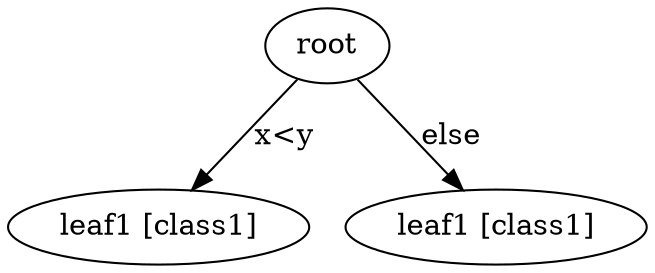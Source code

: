 digraph {
     root -> leaf1 [label="x<y"];
     root -> leaf1_1 [label="else"];
     leaf1_1 [label="leaf1 [class1]"];
     leaf1 [label="leaf1 [class1]"];
     root [label="root"];
}
